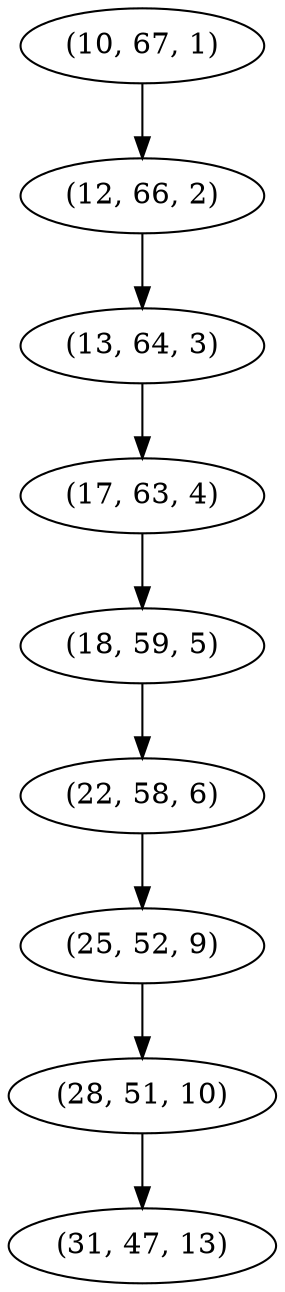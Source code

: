 digraph tree {
    "(10, 67, 1)";
    "(12, 66, 2)";
    "(13, 64, 3)";
    "(17, 63, 4)";
    "(18, 59, 5)";
    "(22, 58, 6)";
    "(25, 52, 9)";
    "(28, 51, 10)";
    "(31, 47, 13)";
    "(10, 67, 1)" -> "(12, 66, 2)";
    "(12, 66, 2)" -> "(13, 64, 3)";
    "(13, 64, 3)" -> "(17, 63, 4)";
    "(17, 63, 4)" -> "(18, 59, 5)";
    "(18, 59, 5)" -> "(22, 58, 6)";
    "(22, 58, 6)" -> "(25, 52, 9)";
    "(25, 52, 9)" -> "(28, 51, 10)";
    "(28, 51, 10)" -> "(31, 47, 13)";
}
